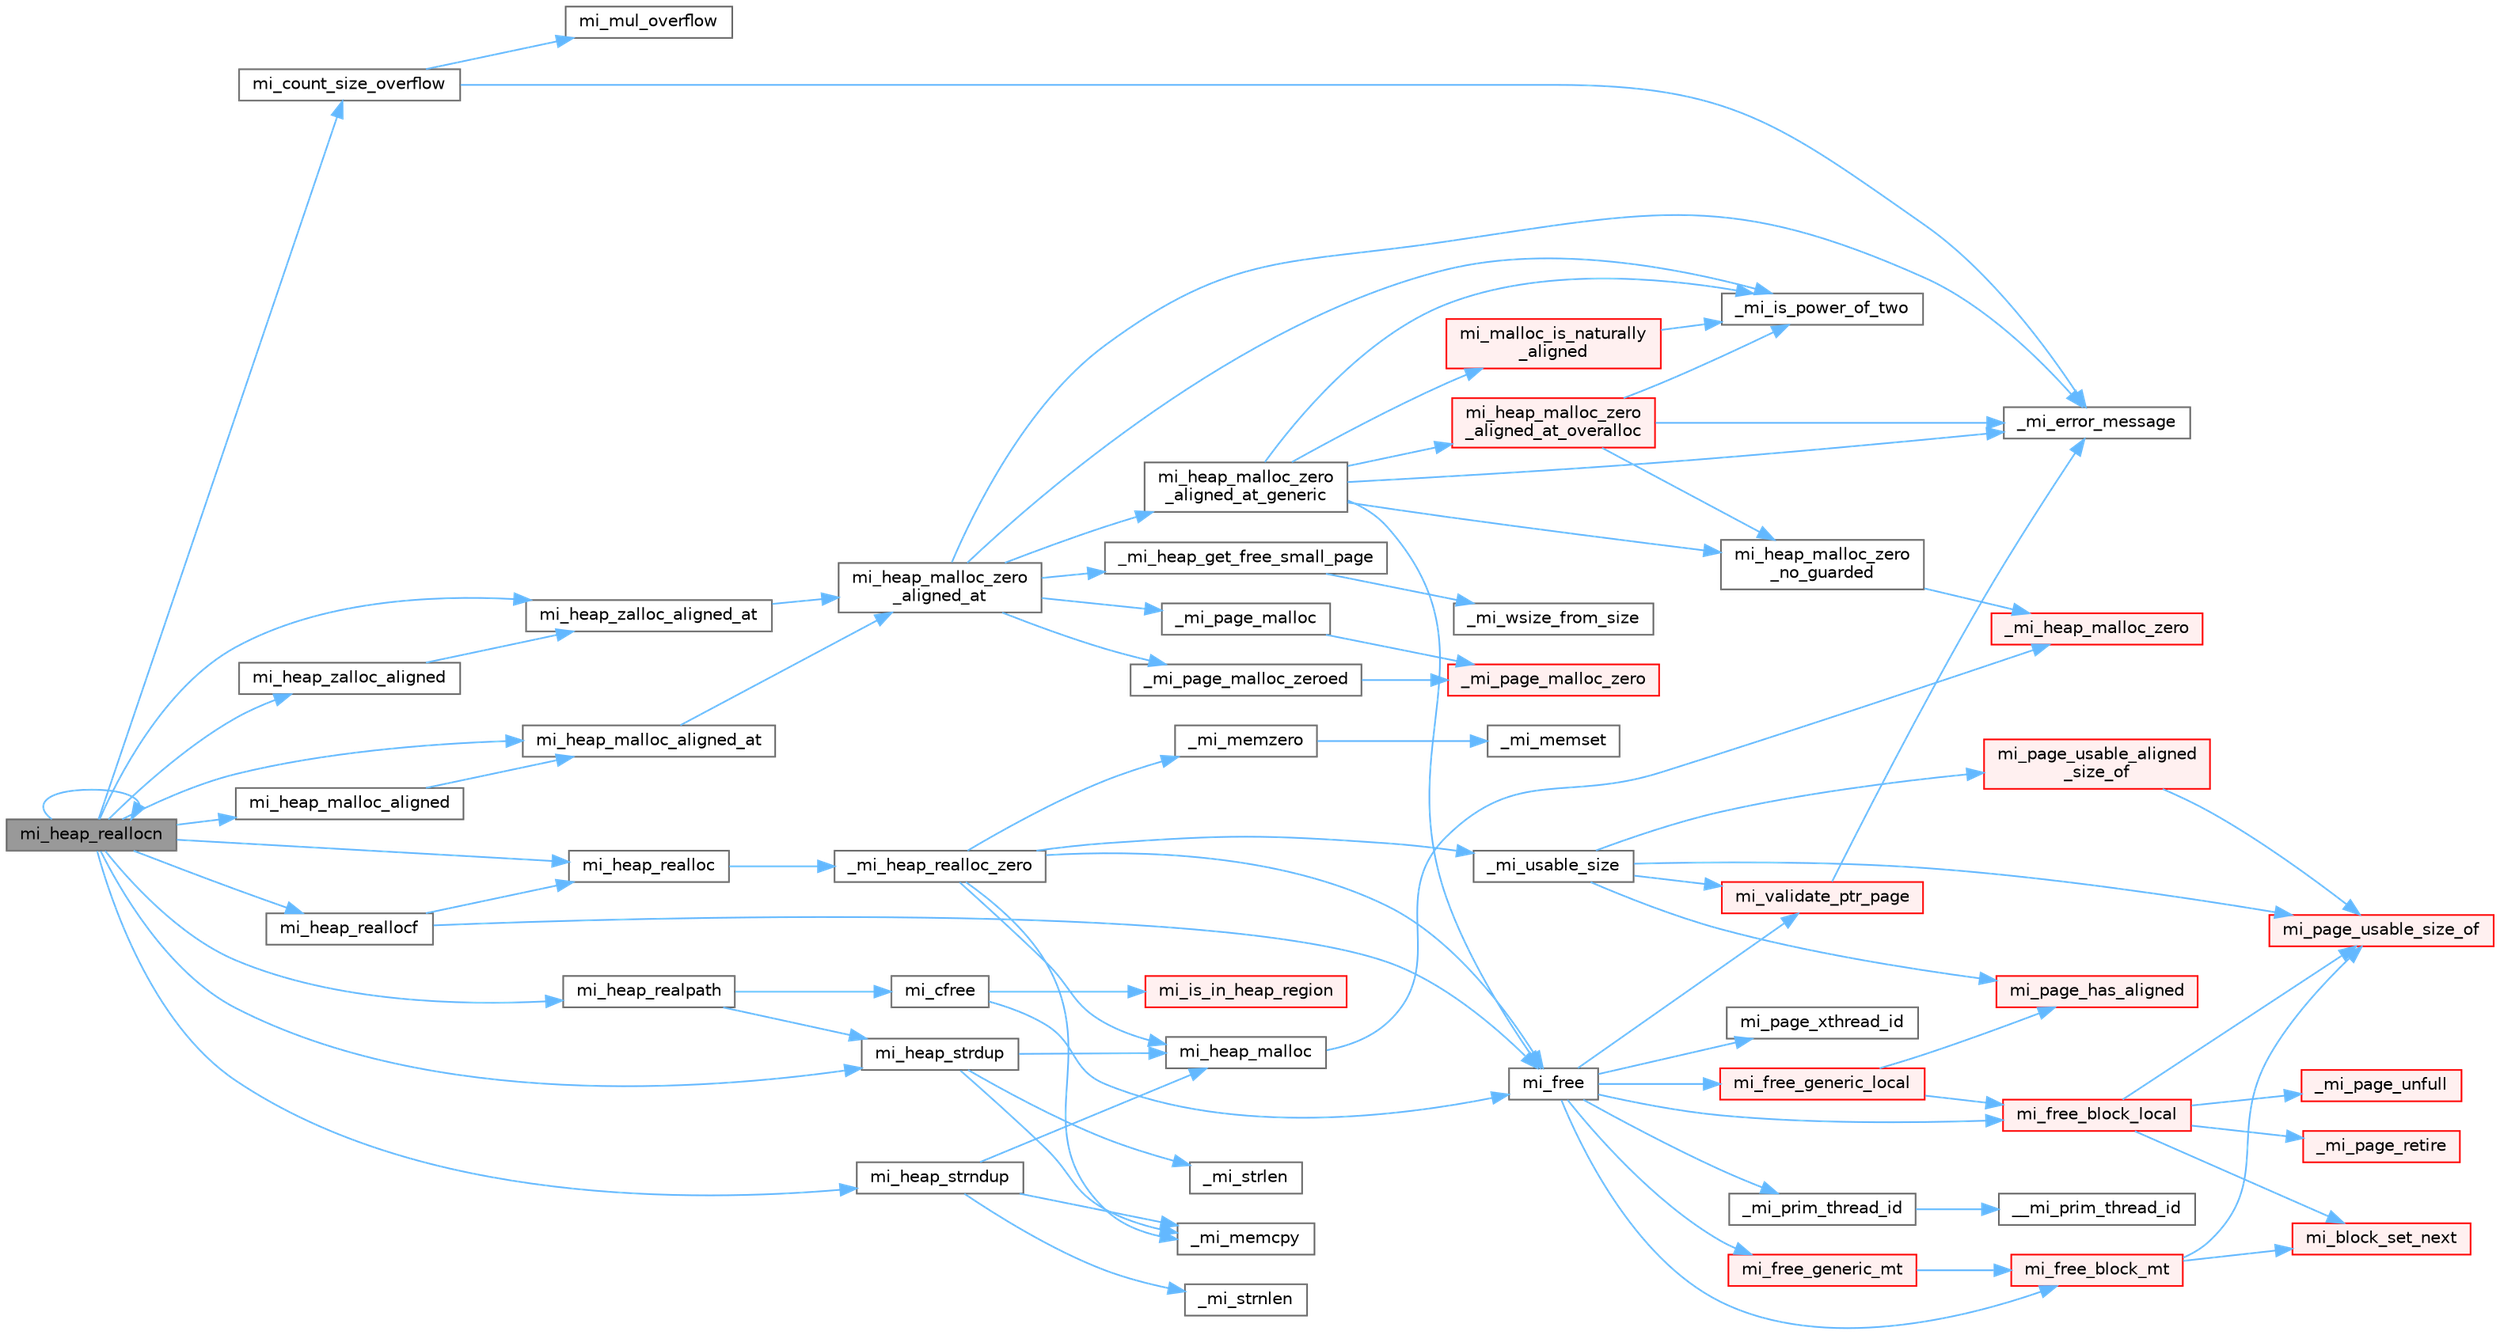 digraph "mi_heap_reallocn"
{
 // LATEX_PDF_SIZE
  bgcolor="transparent";
  edge [fontname=Helvetica,fontsize=10,labelfontname=Helvetica,labelfontsize=10];
  node [fontname=Helvetica,fontsize=10,shape=box,height=0.2,width=0.4];
  rankdir="LR";
  Node1 [id="Node000001",label="mi_heap_reallocn",height=0.2,width=0.4,color="gray40", fillcolor="grey60", style="filled", fontcolor="black",tooltip=" "];
  Node1 -> Node2 [id="edge1_Node000001_Node000002",color="steelblue1",style="solid",tooltip=" "];
  Node2 [id="Node000002",label="mi_count_size_overflow",height=0.2,width=0.4,color="grey40", fillcolor="white", style="filled",URL="$_e_a_s_t_l_2packages_2mimalloc_2include_2mimalloc_2internal_8h.html#ad0741c6523fbf2e3870fd3477bf6fe91",tooltip=" "];
  Node2 -> Node3 [id="edge2_Node000002_Node000003",color="steelblue1",style="solid",tooltip=" "];
  Node3 [id="Node000003",label="_mi_error_message",height=0.2,width=0.4,color="grey40", fillcolor="white", style="filled",URL="$options_8c.html#a2bebc073bcaac71658e57bb260c2e426",tooltip=" "];
  Node2 -> Node4 [id="edge3_Node000002_Node000004",color="steelblue1",style="solid",tooltip=" "];
  Node4 [id="Node000004",label="mi_mul_overflow",height=0.2,width=0.4,color="grey40", fillcolor="white", style="filled",URL="$_e_a_s_t_l_2packages_2mimalloc_2include_2mimalloc_2internal_8h.html#abf06027911fbdc300901fb961a45e4d0",tooltip=" "];
  Node1 -> Node5 [id="edge4_Node000001_Node000005",color="steelblue1",style="solid",tooltip=" "];
  Node5 [id="Node000005",label="mi_heap_malloc_aligned",height=0.2,width=0.4,color="grey40", fillcolor="white", style="filled",URL="$group__heap.html#ga33f4f05b7fea7af2113c62a4bf882cc5",tooltip=" "];
  Node5 -> Node6 [id="edge5_Node000005_Node000006",color="steelblue1",style="solid",tooltip=" "];
  Node6 [id="Node000006",label="mi_heap_malloc_aligned_at",height=0.2,width=0.4,color="grey40", fillcolor="white", style="filled",URL="$group__heap.html#gae7ffc045c3996497a7f3a5f6fe7b8aaa",tooltip=" "];
  Node6 -> Node7 [id="edge6_Node000006_Node000007",color="steelblue1",style="solid",tooltip=" "];
  Node7 [id="Node000007",label="mi_heap_malloc_zero\l_aligned_at",height=0.2,width=0.4,color="grey40", fillcolor="white", style="filled",URL="$alloc-aligned_8c.html#a5a91c01df4ee03f2157157434e535648",tooltip=" "];
  Node7 -> Node3 [id="edge7_Node000007_Node000003",color="steelblue1",style="solid",tooltip=" "];
  Node7 -> Node8 [id="edge8_Node000007_Node000008",color="steelblue1",style="solid",tooltip=" "];
  Node8 [id="Node000008",label="_mi_heap_get_free_small_page",height=0.2,width=0.4,color="grey40", fillcolor="white", style="filled",URL="$_e_a_s_t_l_2packages_2mimalloc_2include_2mimalloc_2internal_8h.html#a5ab9d8fb17d6213eb9789008e8d69ac1",tooltip=" "];
  Node8 -> Node9 [id="edge9_Node000008_Node000009",color="steelblue1",style="solid",tooltip=" "];
  Node9 [id="Node000009",label="_mi_wsize_from_size",height=0.2,width=0.4,color="grey40", fillcolor="white", style="filled",URL="$_e_a_s_t_l_2packages_2mimalloc_2include_2mimalloc_2internal_8h.html#a7d12fa8e45201ef1ba892c927d3b8ad1",tooltip=" "];
  Node7 -> Node10 [id="edge10_Node000007_Node000010",color="steelblue1",style="solid",tooltip=" "];
  Node10 [id="Node000010",label="_mi_is_power_of_two",height=0.2,width=0.4,color="grey40", fillcolor="white", style="filled",URL="$_e_a_s_t_l_2packages_2mimalloc_2include_2mimalloc_2internal_8h.html#ac46068515202fb9642f6b2610836bd82",tooltip=" "];
  Node7 -> Node11 [id="edge11_Node000007_Node000011",color="steelblue1",style="solid",tooltip=" "];
  Node11 [id="Node000011",label="_mi_page_malloc",height=0.2,width=0.4,color="grey40", fillcolor="white", style="filled",URL="$alloc_8c.html#a97c32575c2b27f4dc75af2429c45819d",tooltip=" "];
  Node11 -> Node12 [id="edge12_Node000011_Node000012",color="steelblue1",style="solid",tooltip=" "];
  Node12 [id="Node000012",label="_mi_page_malloc_zero",height=0.2,width=0.4,color="red", fillcolor="#FFF0F0", style="filled",URL="$alloc_8c.html#afd278f60e743bee5d9df559422f3455b",tooltip=" "];
  Node7 -> Node453 [id="edge13_Node000007_Node000453",color="steelblue1",style="solid",tooltip=" "];
  Node453 [id="Node000453",label="_mi_page_malloc_zeroed",height=0.2,width=0.4,color="grey40", fillcolor="white", style="filled",URL="$alloc_8c.html#adfd7ea63bc22fb012fb1b5ddcb0253d9",tooltip=" "];
  Node453 -> Node12 [id="edge14_Node000453_Node000012",color="steelblue1",style="solid",tooltip=" "];
  Node7 -> Node454 [id="edge15_Node000007_Node000454",color="steelblue1",style="solid",tooltip=" "];
  Node454 [id="Node000454",label="mi_heap_malloc_zero\l_aligned_at_generic",height=0.2,width=0.4,color="grey40", fillcolor="white", style="filled",URL="$alloc-aligned_8c.html#af2d93c20264f100910f38ae10bd6e9d8",tooltip=" "];
  Node454 -> Node3 [id="edge16_Node000454_Node000003",color="steelblue1",style="solid",tooltip=" "];
  Node454 -> Node10 [id="edge17_Node000454_Node000010",color="steelblue1",style="solid",tooltip=" "];
  Node454 -> Node455 [id="edge18_Node000454_Node000455",color="steelblue1",style="solid",tooltip=" "];
  Node455 [id="Node000455",label="mi_free",height=0.2,width=0.4,color="grey40", fillcolor="white", style="filled",URL="$group__malloc.html#gaf2c7b89c327d1f60f59e68b9ea644d95",tooltip=" "];
  Node455 -> Node65 [id="edge19_Node000455_Node000065",color="steelblue1",style="solid",tooltip=" "];
  Node65 [id="Node000065",label="_mi_prim_thread_id",height=0.2,width=0.4,color="grey40", fillcolor="white", style="filled",URL="$prim_8h.html#a3875c92cbb791d0a7c69bc1fd2df6804",tooltip=" "];
  Node65 -> Node66 [id="edge20_Node000065_Node000066",color="steelblue1",style="solid",tooltip=" "];
  Node66 [id="Node000066",label="__mi_prim_thread_id",height=0.2,width=0.4,color="grey40", fillcolor="white", style="filled",URL="$prim_8h.html#a42ea20cb0253ec21dff5f6770927df20",tooltip=" "];
  Node455 -> Node456 [id="edge21_Node000455_Node000456",color="steelblue1",style="solid",tooltip=" "];
  Node456 [id="Node000456",label="mi_free_block_local",height=0.2,width=0.4,color="red", fillcolor="#FFF0F0", style="filled",URL="$free_8c.html#a4ea336aeb08fb4786186f6087a751d3c",tooltip=" "];
  Node456 -> Node457 [id="edge22_Node000456_Node000457",color="steelblue1",style="solid",tooltip=" "];
  Node457 [id="Node000457",label="_mi_page_retire",height=0.2,width=0.4,color="red", fillcolor="#FFF0F0", style="filled",URL="$page_8c.html#a54b1e58a3b88604ea8dc4d9220f4c32c",tooltip=" "];
  Node456 -> Node459 [id="edge23_Node000456_Node000459",color="steelblue1",style="solid",tooltip=" "];
  Node459 [id="Node000459",label="_mi_page_unfull",height=0.2,width=0.4,color="red", fillcolor="#FFF0F0", style="filled",URL="$page_8c.html#a56fb2dd5b89d7848f041fc2f9ad189a0",tooltip=" "];
  Node456 -> Node90 [id="edge24_Node000456_Node000090",color="steelblue1",style="solid",tooltip=" "];
  Node90 [id="Node000090",label="mi_block_set_next",height=0.2,width=0.4,color="red", fillcolor="#FFF0F0", style="filled",URL="$_e_a_s_t_l_2packages_2mimalloc_2include_2mimalloc_2internal_8h.html#ac7b440a922454c163ed1139aac9b946d",tooltip=" "];
  Node456 -> Node463 [id="edge25_Node000456_Node000463",color="steelblue1",style="solid",tooltip=" "];
  Node463 [id="Node000463",label="mi_page_usable_size_of",height=0.2,width=0.4,color="red", fillcolor="#FFF0F0", style="filled",URL="$free_8c.html#a26335e66b160c5319806a2e33f7b70e7",tooltip=" "];
  Node455 -> Node465 [id="edge26_Node000455_Node000465",color="steelblue1",style="solid",tooltip=" "];
  Node465 [id="Node000465",label="mi_free_block_mt",height=0.2,width=0.4,color="red", fillcolor="#FFF0F0", style="filled",URL="$free_8c.html#af5ffcf95b8bfc34e499ae3b203e72475",tooltip=" "];
  Node465 -> Node90 [id="edge27_Node000465_Node000090",color="steelblue1",style="solid",tooltip=" "];
  Node465 -> Node463 [id="edge28_Node000465_Node000463",color="steelblue1",style="solid",tooltip=" "];
  Node455 -> Node480 [id="edge29_Node000455_Node000480",color="steelblue1",style="solid",tooltip=" "];
  Node480 [id="Node000480",label="mi_free_generic_local",height=0.2,width=0.4,color="red", fillcolor="#FFF0F0", style="filled",URL="$free_8c.html#a2e61936ec89160d051a72f0d1f95424f",tooltip=" "];
  Node480 -> Node456 [id="edge30_Node000480_Node000456",color="steelblue1",style="solid",tooltip=" "];
  Node480 -> Node288 [id="edge31_Node000480_Node000288",color="steelblue1",style="solid",tooltip=" "];
  Node288 [id="Node000288",label="mi_page_has_aligned",height=0.2,width=0.4,color="red", fillcolor="#FFF0F0", style="filled",URL="$_e_a_s_t_l_2packages_2mimalloc_2include_2mimalloc_2internal_8h.html#ae0b5641b1e2fabf59c84685e08520852",tooltip=" "];
  Node455 -> Node482 [id="edge32_Node000455_Node000482",color="steelblue1",style="solid",tooltip=" "];
  Node482 [id="Node000482",label="mi_free_generic_mt",height=0.2,width=0.4,color="red", fillcolor="#FFF0F0", style="filled",URL="$free_8c.html#acc3316883c1cf74f78cb41e5d1b46ced",tooltip=" "];
  Node482 -> Node465 [id="edge33_Node000482_Node000465",color="steelblue1",style="solid",tooltip=" "];
  Node455 -> Node250 [id="edge34_Node000455_Node000250",color="steelblue1",style="solid",tooltip=" "];
  Node250 [id="Node000250",label="mi_page_xthread_id",height=0.2,width=0.4,color="grey40", fillcolor="white", style="filled",URL="$_e_a_s_t_l_2packages_2mimalloc_2include_2mimalloc_2internal_8h.html#af15a53be4fb9aa00af3c25632b1b1dac",tooltip=" "];
  Node455 -> Node479 [id="edge35_Node000455_Node000479",color="steelblue1",style="solid",tooltip=" "];
  Node479 [id="Node000479",label="mi_validate_ptr_page",height=0.2,width=0.4,color="red", fillcolor="#FFF0F0", style="filled",URL="$free_8c.html#a3c325fa47ff6342dca1b913607844b93",tooltip=" "];
  Node479 -> Node3 [id="edge36_Node000479_Node000003",color="steelblue1",style="solid",tooltip=" "];
  Node454 -> Node483 [id="edge37_Node000454_Node000483",color="steelblue1",style="solid",tooltip=" "];
  Node483 [id="Node000483",label="mi_heap_malloc_zero\l_aligned_at_overalloc",height=0.2,width=0.4,color="red", fillcolor="#FFF0F0", style="filled",URL="$alloc-aligned_8c.html#a9148a575dc5a2a120d4fd4a584a124cb",tooltip=" "];
  Node483 -> Node3 [id="edge38_Node000483_Node000003",color="steelblue1",style="solid",tooltip=" "];
  Node483 -> Node10 [id="edge39_Node000483_Node000010",color="steelblue1",style="solid",tooltip=" "];
  Node483 -> Node488 [id="edge40_Node000483_Node000488",color="steelblue1",style="solid",tooltip=" "];
  Node488 [id="Node000488",label="mi_heap_malloc_zero\l_no_guarded",height=0.2,width=0.4,color="grey40", fillcolor="white", style="filled",URL="$alloc-aligned_8c.html#a4259bf6eedc404e48de0fa8c94441d51",tooltip=" "];
  Node488 -> Node489 [id="edge41_Node000488_Node000489",color="steelblue1",style="solid",tooltip=" "];
  Node489 [id="Node000489",label="_mi_heap_malloc_zero",height=0.2,width=0.4,color="red", fillcolor="#FFF0F0", style="filled",URL="$alloc_8c.html#a4f6dd9bc8d4e47e98566ee77883d703e",tooltip=" "];
  Node454 -> Node488 [id="edge42_Node000454_Node000488",color="steelblue1",style="solid",tooltip=" "];
  Node454 -> Node490 [id="edge43_Node000454_Node000490",color="steelblue1",style="solid",tooltip=" "];
  Node490 [id="Node000490",label="mi_malloc_is_naturally\l_aligned",height=0.2,width=0.4,color="red", fillcolor="#FFF0F0", style="filled",URL="$alloc-aligned_8c.html#abaff374f59bcf05e8f548aa8609ae9bc",tooltip=" "];
  Node490 -> Node10 [id="edge44_Node000490_Node000010",color="steelblue1",style="solid",tooltip=" "];
  Node1 -> Node6 [id="edge45_Node000001_Node000006",color="steelblue1",style="solid",tooltip=" "];
  Node1 -> Node493 [id="edge46_Node000001_Node000493",color="steelblue1",style="solid",tooltip=" "];
  Node493 [id="Node000493",label="mi_heap_realloc",height=0.2,width=0.4,color="grey40", fillcolor="white", style="filled",URL="$group__heap.html#gac5252d6a2e510bd349e4fcb452e6a93a",tooltip=" "];
  Node493 -> Node494 [id="edge47_Node000493_Node000494",color="steelblue1",style="solid",tooltip=" "];
  Node494 [id="Node000494",label="_mi_heap_realloc_zero",height=0.2,width=0.4,color="grey40", fillcolor="white", style="filled",URL="$alloc_8c.html#aa0a502a8b4b3af96fbc3bc6a0cf2e092",tooltip=" "];
  Node494 -> Node413 [id="edge48_Node000494_Node000413",color="steelblue1",style="solid",tooltip=" "];
  Node413 [id="Node000413",label="_mi_memcpy",height=0.2,width=0.4,color="grey40", fillcolor="white", style="filled",URL="$_e_a_s_t_l_2packages_2mimalloc_2include_2mimalloc_2internal_8h.html#aced8405f24c39af46117066bb1633924",tooltip=" "];
  Node494 -> Node316 [id="edge49_Node000494_Node000316",color="steelblue1",style="solid",tooltip=" "];
  Node316 [id="Node000316",label="_mi_memzero",height=0.2,width=0.4,color="grey40", fillcolor="white", style="filled",URL="$_e_a_s_t_l_2packages_2mimalloc_2include_2mimalloc_2internal_8h.html#a621a19b2339e1a1d23f8bc1a96eb3b54",tooltip=" "];
  Node316 -> Node23 [id="edge50_Node000316_Node000023",color="steelblue1",style="solid",tooltip=" "];
  Node23 [id="Node000023",label="_mi_memset",height=0.2,width=0.4,color="grey40", fillcolor="white", style="filled",URL="$_e_a_s_t_l_2packages_2mimalloc_2include_2mimalloc_2internal_8h.html#ae042f084f894809035813d45e3c43561",tooltip=" "];
  Node494 -> Node476 [id="edge51_Node000494_Node000476",color="steelblue1",style="solid",tooltip=" "];
  Node476 [id="Node000476",label="_mi_usable_size",height=0.2,width=0.4,color="grey40", fillcolor="white", style="filled",URL="$free_8c.html#ad2304b1ed3a49b8c20e550c060d5627d",tooltip=" "];
  Node476 -> Node288 [id="edge52_Node000476_Node000288",color="steelblue1",style="solid",tooltip=" "];
  Node476 -> Node477 [id="edge53_Node000476_Node000477",color="steelblue1",style="solid",tooltip=" "];
  Node477 [id="Node000477",label="mi_page_usable_aligned\l_size_of",height=0.2,width=0.4,color="red", fillcolor="#FFF0F0", style="filled",URL="$free_8c.html#a85c1b5ab3965f4a581f194aa06d0cf45",tooltip=" "];
  Node477 -> Node463 [id="edge54_Node000477_Node000463",color="steelblue1",style="solid",tooltip=" "];
  Node476 -> Node463 [id="edge55_Node000476_Node000463",color="steelblue1",style="solid",tooltip=" "];
  Node476 -> Node479 [id="edge56_Node000476_Node000479",color="steelblue1",style="solid",tooltip=" "];
  Node494 -> Node455 [id="edge57_Node000494_Node000455",color="steelblue1",style="solid",tooltip=" "];
  Node494 -> Node495 [id="edge58_Node000494_Node000495",color="steelblue1",style="solid",tooltip=" "];
  Node495 [id="Node000495",label="mi_heap_malloc",height=0.2,width=0.4,color="grey40", fillcolor="white", style="filled",URL="$group__heap.html#gab374e206c7034e0d899fb934e4f4a863",tooltip=" "];
  Node495 -> Node489 [id="edge59_Node000495_Node000489",color="steelblue1",style="solid",tooltip=" "];
  Node1 -> Node496 [id="edge60_Node000001_Node000496",color="steelblue1",style="solid",tooltip=" "];
  Node496 [id="Node000496",label="mi_heap_reallocf",height=0.2,width=0.4,color="grey40", fillcolor="white", style="filled",URL="$group__heap.html#gae7cd171425bee04c683c65a3701f0b4a",tooltip=" "];
  Node496 -> Node455 [id="edge61_Node000496_Node000455",color="steelblue1",style="solid",tooltip=" "];
  Node496 -> Node493 [id="edge62_Node000496_Node000493",color="steelblue1",style="solid",tooltip=" "];
  Node1 -> Node1 [id="edge63_Node000001_Node000001",color="steelblue1",style="solid",tooltip=" "];
  Node1 -> Node497 [id="edge64_Node000001_Node000497",color="steelblue1",style="solid",tooltip=" "];
  Node497 [id="Node000497",label="mi_heap_realpath",height=0.2,width=0.4,color="grey40", fillcolor="white", style="filled",URL="$group__heap.html#ga55545a3ec6da29c5b4f62e540ecac1e2",tooltip=" "];
  Node497 -> Node498 [id="edge65_Node000497_Node000498",color="steelblue1",style="solid",tooltip=" "];
  Node498 [id="Node000498",label="mi_cfree",height=0.2,width=0.4,color="grey40", fillcolor="white", style="filled",URL="$group__posix.html#ga705dc7a64bffacfeeb0141501a5c35d7",tooltip="Just as free but also checks if the pointer p belongs to our heap."];
  Node498 -> Node455 [id="edge66_Node000498_Node000455",color="steelblue1",style="solid",tooltip=" "];
  Node498 -> Node28 [id="edge67_Node000498_Node000028",color="steelblue1",style="solid",tooltip=" "];
  Node28 [id="Node000028",label="mi_is_in_heap_region",height=0.2,width=0.4,color="red", fillcolor="#FFF0F0", style="filled",URL="$group__extended.html#ga5f071b10d4df1c3658e04e7fd67a94e6",tooltip=" "];
  Node497 -> Node499 [id="edge68_Node000497_Node000499",color="steelblue1",style="solid",tooltip=" "];
  Node499 [id="Node000499",label="mi_heap_strdup",height=0.2,width=0.4,color="grey40", fillcolor="white", style="filled",URL="$group__heap.html#ga5754e09ccc51dd6bc73885bb6ea21b7a",tooltip=" "];
  Node499 -> Node413 [id="edge69_Node000499_Node000413",color="steelblue1",style="solid",tooltip=" "];
  Node499 -> Node53 [id="edge70_Node000499_Node000053",color="steelblue1",style="solid",tooltip=" "];
  Node53 [id="Node000053",label="_mi_strlen",height=0.2,width=0.4,color="grey40", fillcolor="white", style="filled",URL="$libc_8c.html#a70fc9bbb723b024221706d118be42bfc",tooltip=" "];
  Node499 -> Node495 [id="edge71_Node000499_Node000495",color="steelblue1",style="solid",tooltip=" "];
  Node1 -> Node499 [id="edge72_Node000001_Node000499",color="steelblue1",style="solid",tooltip=" "];
  Node1 -> Node500 [id="edge73_Node000001_Node000500",color="steelblue1",style="solid",tooltip=" "];
  Node500 [id="Node000500",label="mi_heap_strndup",height=0.2,width=0.4,color="grey40", fillcolor="white", style="filled",URL="$group__heap.html#gad224df78f1fbee942df8adf023e12cf3",tooltip=" "];
  Node500 -> Node413 [id="edge74_Node000500_Node000413",color="steelblue1",style="solid",tooltip=" "];
  Node500 -> Node56 [id="edge75_Node000500_Node000056",color="steelblue1",style="solid",tooltip=" "];
  Node56 [id="Node000056",label="_mi_strnlen",height=0.2,width=0.4,color="grey40", fillcolor="white", style="filled",URL="$libc_8c.html#ae8577fe0d9bbe3fb90d2169caa1af943",tooltip=" "];
  Node500 -> Node495 [id="edge76_Node000500_Node000495",color="steelblue1",style="solid",tooltip=" "];
  Node1 -> Node501 [id="edge77_Node000001_Node000501",color="steelblue1",style="solid",tooltip=" "];
  Node501 [id="Node000501",label="mi_heap_zalloc_aligned",height=0.2,width=0.4,color="grey40", fillcolor="white", style="filled",URL="$group__heap.html#ga6466bde8b5712aa34e081a8317f9f471",tooltip=" "];
  Node501 -> Node502 [id="edge78_Node000501_Node000502",color="steelblue1",style="solid",tooltip=" "];
  Node502 [id="Node000502",label="mi_heap_zalloc_aligned_at",height=0.2,width=0.4,color="grey40", fillcolor="white", style="filled",URL="$group__heap.html#ga484e3d01cd174f78c7e53370e5a7c819",tooltip=" "];
  Node502 -> Node7 [id="edge79_Node000502_Node000007",color="steelblue1",style="solid",tooltip=" "];
  Node1 -> Node502 [id="edge80_Node000001_Node000502",color="steelblue1",style="solid",tooltip=" "];
}

